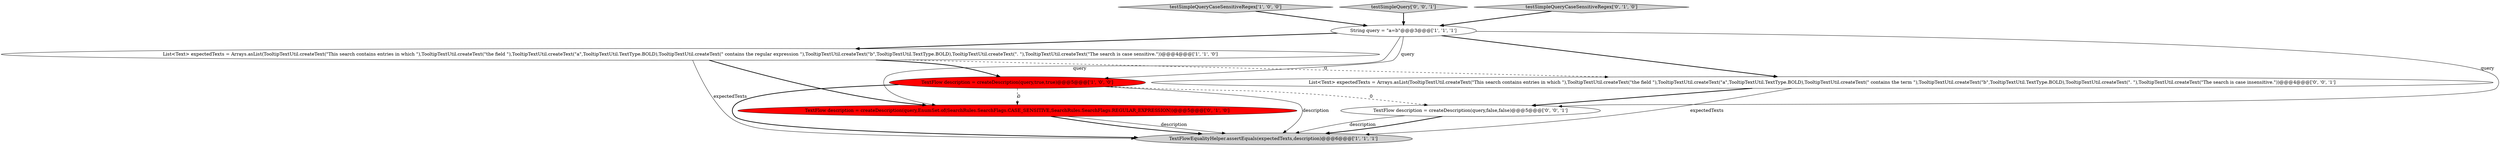 digraph {
1 [style = filled, label = "List<Text> expectedTexts = Arrays.asList(TooltipTextUtil.createText(\"This search contains entries in which \"),TooltipTextUtil.createText(\"the field \"),TooltipTextUtil.createText(\"a\",TooltipTextUtil.TextType.BOLD),TooltipTextUtil.createText(\" contains the regular expression \"),TooltipTextUtil.createText(\"b\",TooltipTextUtil.TextType.BOLD),TooltipTextUtil.createText(\". \"),TooltipTextUtil.createText(\"The search is case sensitive.\"))@@@4@@@['1', '1', '0']", fillcolor = white, shape = ellipse image = "AAA0AAABBB1BBB"];
5 [style = filled, label = "TextFlow description = createDescription(query,EnumSet.of(SearchRules.SearchFlags.CASE_SENSITIVE,SearchRules.SearchFlags.REGULAR_EXPRESSION))@@@5@@@['0', '1', '0']", fillcolor = red, shape = ellipse image = "AAA1AAABBB2BBB"];
7 [style = filled, label = "TextFlow description = createDescription(query,false,false)@@@5@@@['0', '0', '1']", fillcolor = white, shape = ellipse image = "AAA0AAABBB3BBB"];
8 [style = filled, label = "List<Text> expectedTexts = Arrays.asList(TooltipTextUtil.createText(\"This search contains entries in which \"),TooltipTextUtil.createText(\"the field \"),TooltipTextUtil.createText(\"a\",TooltipTextUtil.TextType.BOLD),TooltipTextUtil.createText(\" contains the term \"),TooltipTextUtil.createText(\"b\",TooltipTextUtil.TextType.BOLD),TooltipTextUtil.createText(\". \"),TooltipTextUtil.createText(\"The search is case insensitive.\"))@@@4@@@['0', '0', '1']", fillcolor = white, shape = ellipse image = "AAA0AAABBB3BBB"];
3 [style = filled, label = "String query = \"a=b\"@@@3@@@['1', '1', '1']", fillcolor = white, shape = ellipse image = "AAA0AAABBB1BBB"];
2 [style = filled, label = "testSimpleQueryCaseSensitiveRegex['1', '0', '0']", fillcolor = lightgray, shape = diamond image = "AAA0AAABBB1BBB"];
9 [style = filled, label = "testSimpleQuery['0', '0', '1']", fillcolor = lightgray, shape = diamond image = "AAA0AAABBB3BBB"];
6 [style = filled, label = "testSimpleQueryCaseSensitiveRegex['0', '1', '0']", fillcolor = lightgray, shape = diamond image = "AAA0AAABBB2BBB"];
4 [style = filled, label = "TextFlow description = createDescription(query,true,true)@@@5@@@['1', '0', '0']", fillcolor = red, shape = ellipse image = "AAA1AAABBB1BBB"];
0 [style = filled, label = "TextFlowEqualityHelper.assertEquals(expectedTexts,description)@@@6@@@['1', '1', '1']", fillcolor = lightgray, shape = ellipse image = "AAA0AAABBB1BBB"];
1->5 [style = bold, label=""];
6->3 [style = bold, label=""];
1->4 [style = bold, label=""];
3->1 [style = bold, label=""];
5->0 [style = solid, label="description"];
2->3 [style = bold, label=""];
7->0 [style = bold, label=""];
3->4 [style = solid, label="query"];
8->7 [style = bold, label=""];
4->0 [style = bold, label=""];
7->0 [style = solid, label="description"];
5->0 [style = bold, label=""];
4->7 [style = dashed, label="0"];
3->8 [style = bold, label=""];
8->0 [style = solid, label="expectedTexts"];
4->5 [style = dashed, label="0"];
9->3 [style = bold, label=""];
4->0 [style = solid, label="description"];
1->8 [style = dashed, label="0"];
1->0 [style = solid, label="expectedTexts"];
3->5 [style = solid, label="query"];
3->7 [style = solid, label="query"];
}
